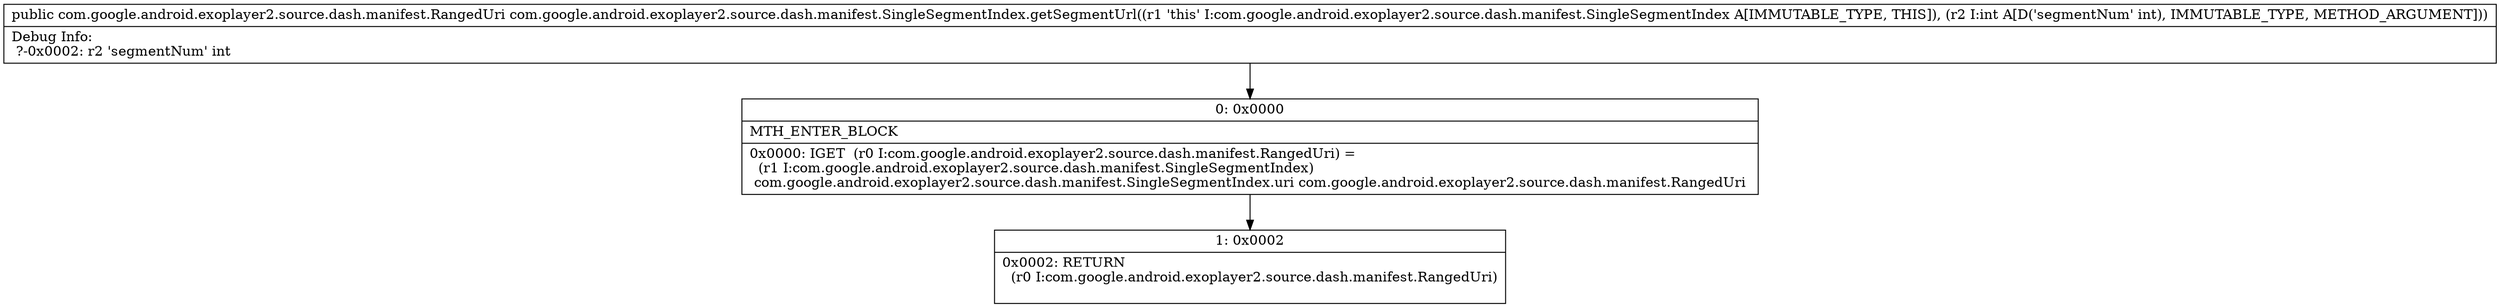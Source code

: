 digraph "CFG forcom.google.android.exoplayer2.source.dash.manifest.SingleSegmentIndex.getSegmentUrl(I)Lcom\/google\/android\/exoplayer2\/source\/dash\/manifest\/RangedUri;" {
Node_0 [shape=record,label="{0\:\ 0x0000|MTH_ENTER_BLOCK\l|0x0000: IGET  (r0 I:com.google.android.exoplayer2.source.dash.manifest.RangedUri) = \l  (r1 I:com.google.android.exoplayer2.source.dash.manifest.SingleSegmentIndex)\l com.google.android.exoplayer2.source.dash.manifest.SingleSegmentIndex.uri com.google.android.exoplayer2.source.dash.manifest.RangedUri \l}"];
Node_1 [shape=record,label="{1\:\ 0x0002|0x0002: RETURN  \l  (r0 I:com.google.android.exoplayer2.source.dash.manifest.RangedUri)\l \l}"];
MethodNode[shape=record,label="{public com.google.android.exoplayer2.source.dash.manifest.RangedUri com.google.android.exoplayer2.source.dash.manifest.SingleSegmentIndex.getSegmentUrl((r1 'this' I:com.google.android.exoplayer2.source.dash.manifest.SingleSegmentIndex A[IMMUTABLE_TYPE, THIS]), (r2 I:int A[D('segmentNum' int), IMMUTABLE_TYPE, METHOD_ARGUMENT]))  | Debug Info:\l  ?\-0x0002: r2 'segmentNum' int\l}"];
MethodNode -> Node_0;
Node_0 -> Node_1;
}

